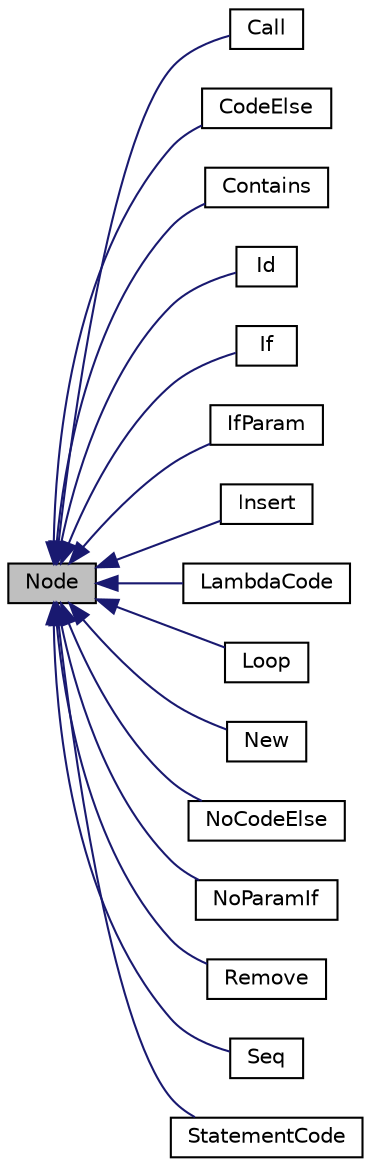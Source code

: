 digraph "Node"
{
 // LATEX_PDF_SIZE
  edge [fontname="Helvetica",fontsize="10",labelfontname="Helvetica",labelfontsize="10"];
  node [fontname="Helvetica",fontsize="10",shape=record];
  rankdir="LR";
  Node1 [label="Node",height=0.2,width=0.4,color="black", fillcolor="grey75", style="filled", fontcolor="black",tooltip="Base class for all nodes in the abstract syntax tree (AST)."];
  Node1 -> Node2 [dir="back",color="midnightblue",fontsize="10",style="solid",fontname="Helvetica"];
  Node2 [label="Call",height=0.2,width=0.4,color="black", fillcolor="white", style="filled",URL="$classCall.html",tooltip="Represents a function call in the AST."];
  Node1 -> Node3 [dir="back",color="midnightblue",fontsize="10",style="solid",fontname="Helvetica"];
  Node3 [label="CodeElse",height=0.2,width=0.4,color="black", fillcolor="white", style="filled",URL="$classCodeElse.html",tooltip="Represents an else clause with a code block in the AST."];
  Node1 -> Node4 [dir="back",color="midnightblue",fontsize="10",style="solid",fontname="Helvetica"];
  Node4 [label="Contains",height=0.2,width=0.4,color="black", fillcolor="white", style="filled",URL="$classContains.html",tooltip="Represents a contains operation in the AST."];
  Node1 -> Node5 [dir="back",color="midnightblue",fontsize="10",style="solid",fontname="Helvetica"];
  Node5 [label="Id",height=0.2,width=0.4,color="black", fillcolor="white", style="filled",URL="$classId.html",tooltip="Represents an identifier in the AST."];
  Node1 -> Node6 [dir="back",color="midnightblue",fontsize="10",style="solid",fontname="Helvetica"];
  Node6 [label="If",height=0.2,width=0.4,color="black", fillcolor="white", style="filled",URL="$classIf.html",tooltip="Represents an if statement in the AST."];
  Node1 -> Node7 [dir="back",color="midnightblue",fontsize="10",style="solid",fontname="Helvetica"];
  Node7 [label="IfParam",height=0.2,width=0.4,color="black", fillcolor="white", style="filled",URL="$classIfParam.html",tooltip="Represents the parameters of an if statement in the AST."];
  Node1 -> Node8 [dir="back",color="midnightblue",fontsize="10",style="solid",fontname="Helvetica"];
  Node8 [label="Insert",height=0.2,width=0.4,color="black", fillcolor="white", style="filled",URL="$classInsert.html",tooltip="Represents an insert operation in the AST."];
  Node1 -> Node9 [dir="back",color="midnightblue",fontsize="10",style="solid",fontname="Helvetica"];
  Node9 [label="LambdaCode",height=0.2,width=0.4,color="black", fillcolor="white", style="filled",URL="$classLambdaCode.html",tooltip="Represents a lambda expression in the AST."];
  Node1 -> Node10 [dir="back",color="midnightblue",fontsize="10",style="solid",fontname="Helvetica"];
  Node10 [label="Loop",height=0.2,width=0.4,color="black", fillcolor="white", style="filled",URL="$classLoop.html",tooltip="Represents a loop in the AST."];
  Node1 -> Node11 [dir="back",color="midnightblue",fontsize="10",style="solid",fontname="Helvetica"];
  Node11 [label="New",height=0.2,width=0.4,color="black", fillcolor="white", style="filled",URL="$classNew.html",tooltip="Represents a new variable creation in the AST."];
  Node1 -> Node12 [dir="back",color="midnightblue",fontsize="10",style="solid",fontname="Helvetica"];
  Node12 [label="NoCodeElse",height=0.2,width=0.4,color="black", fillcolor="white", style="filled",URL="$classNoCodeElse.html",tooltip="Represents an else clause with no code block in the AST."];
  Node1 -> Node13 [dir="back",color="midnightblue",fontsize="10",style="solid",fontname="Helvetica"];
  Node13 [label="NoParamIf",height=0.2,width=0.4,color="black", fillcolor="white", style="filled",URL="$classNoParamIf.html",tooltip="Represents an if statement with no parameters in the AST."];
  Node1 -> Node14 [dir="back",color="midnightblue",fontsize="10",style="solid",fontname="Helvetica"];
  Node14 [label="Remove",height=0.2,width=0.4,color="black", fillcolor="white", style="filled",URL="$classRemove.html",tooltip="Represents a remove operation in the AST."];
  Node1 -> Node15 [dir="back",color="midnightblue",fontsize="10",style="solid",fontname="Helvetica"];
  Node15 [label="Seq",height=0.2,width=0.4,color="black", fillcolor="white", style="filled",URL="$classSeq.html",tooltip="Represents a sequence of operations in the AST."];
  Node1 -> Node16 [dir="back",color="midnightblue",fontsize="10",style="solid",fontname="Helvetica"];
  Node16 [label="StatementCode",height=0.2,width=0.4,color="black", fillcolor="white", style="filled",URL="$classStatementCode.html",tooltip="Represents a block of statements in the AST."];
}
